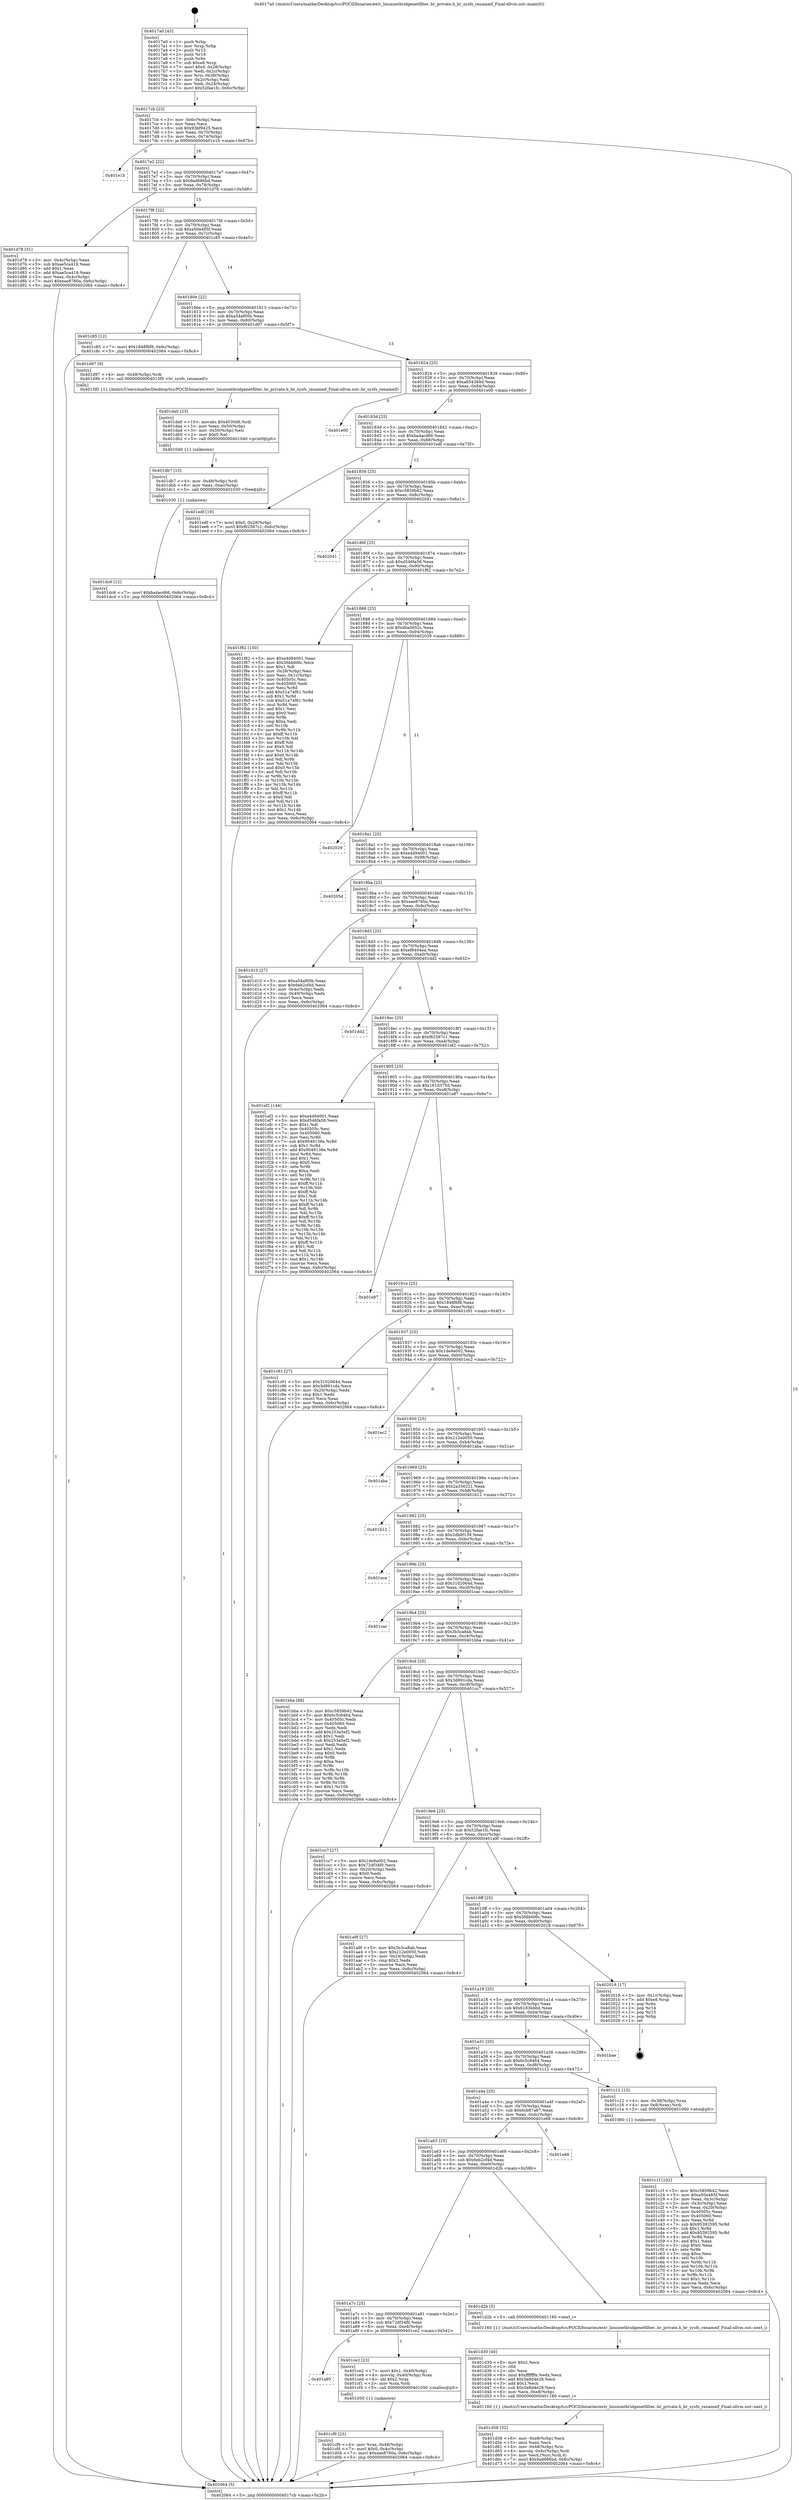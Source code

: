 digraph "0x4017a0" {
  label = "0x4017a0 (/mnt/c/Users/mathe/Desktop/tcc/POCII/binaries/extr_linuxnetbridgenetfilter..br_private.h_br_sysfs_renameif_Final-ollvm.out::main(0))"
  labelloc = "t"
  node[shape=record]

  Entry [label="",width=0.3,height=0.3,shape=circle,fillcolor=black,style=filled]
  "0x4017cb" [label="{
     0x4017cb [23]\l
     | [instrs]\l
     &nbsp;&nbsp;0x4017cb \<+3\>: mov -0x6c(%rbp),%eax\l
     &nbsp;&nbsp;0x4017ce \<+2\>: mov %eax,%ecx\l
     &nbsp;&nbsp;0x4017d0 \<+6\>: sub $0x93bf9425,%ecx\l
     &nbsp;&nbsp;0x4017d6 \<+3\>: mov %eax,-0x70(%rbp)\l
     &nbsp;&nbsp;0x4017d9 \<+3\>: mov %ecx,-0x74(%rbp)\l
     &nbsp;&nbsp;0x4017dc \<+6\>: je 0000000000401e1b \<main+0x67b\>\l
  }"]
  "0x401e1b" [label="{
     0x401e1b\l
  }", style=dashed]
  "0x4017e2" [label="{
     0x4017e2 [22]\l
     | [instrs]\l
     &nbsp;&nbsp;0x4017e2 \<+5\>: jmp 00000000004017e7 \<main+0x47\>\l
     &nbsp;&nbsp;0x4017e7 \<+3\>: mov -0x70(%rbp),%eax\l
     &nbsp;&nbsp;0x4017ea \<+5\>: sub $0x9ad686bd,%eax\l
     &nbsp;&nbsp;0x4017ef \<+3\>: mov %eax,-0x78(%rbp)\l
     &nbsp;&nbsp;0x4017f2 \<+6\>: je 0000000000401d78 \<main+0x5d8\>\l
  }"]
  Exit [label="",width=0.3,height=0.3,shape=circle,fillcolor=black,style=filled,peripheries=2]
  "0x401d78" [label="{
     0x401d78 [31]\l
     | [instrs]\l
     &nbsp;&nbsp;0x401d78 \<+3\>: mov -0x4c(%rbp),%eax\l
     &nbsp;&nbsp;0x401d7b \<+5\>: sub $0xae5ca419,%eax\l
     &nbsp;&nbsp;0x401d80 \<+3\>: add $0x1,%eax\l
     &nbsp;&nbsp;0x401d83 \<+5\>: add $0xae5ca419,%eax\l
     &nbsp;&nbsp;0x401d88 \<+3\>: mov %eax,-0x4c(%rbp)\l
     &nbsp;&nbsp;0x401d8b \<+7\>: movl $0xeae8760a,-0x6c(%rbp)\l
     &nbsp;&nbsp;0x401d92 \<+5\>: jmp 0000000000402064 \<main+0x8c4\>\l
  }"]
  "0x4017f8" [label="{
     0x4017f8 [22]\l
     | [instrs]\l
     &nbsp;&nbsp;0x4017f8 \<+5\>: jmp 00000000004017fd \<main+0x5d\>\l
     &nbsp;&nbsp;0x4017fd \<+3\>: mov -0x70(%rbp),%eax\l
     &nbsp;&nbsp;0x401800 \<+5\>: sub $0xa50a485f,%eax\l
     &nbsp;&nbsp;0x401805 \<+3\>: mov %eax,-0x7c(%rbp)\l
     &nbsp;&nbsp;0x401808 \<+6\>: je 0000000000401c85 \<main+0x4e5\>\l
  }"]
  "0x401dc6" [label="{
     0x401dc6 [12]\l
     | [instrs]\l
     &nbsp;&nbsp;0x401dc6 \<+7\>: movl $0xba4acd66,-0x6c(%rbp)\l
     &nbsp;&nbsp;0x401dcd \<+5\>: jmp 0000000000402064 \<main+0x8c4\>\l
  }"]
  "0x401c85" [label="{
     0x401c85 [12]\l
     | [instrs]\l
     &nbsp;&nbsp;0x401c85 \<+7\>: movl $0x1848f6f8,-0x6c(%rbp)\l
     &nbsp;&nbsp;0x401c8c \<+5\>: jmp 0000000000402064 \<main+0x8c4\>\l
  }"]
  "0x40180e" [label="{
     0x40180e [22]\l
     | [instrs]\l
     &nbsp;&nbsp;0x40180e \<+5\>: jmp 0000000000401813 \<main+0x73\>\l
     &nbsp;&nbsp;0x401813 \<+3\>: mov -0x70(%rbp),%eax\l
     &nbsp;&nbsp;0x401816 \<+5\>: sub $0xa54af00b,%eax\l
     &nbsp;&nbsp;0x40181b \<+3\>: mov %eax,-0x80(%rbp)\l
     &nbsp;&nbsp;0x40181e \<+6\>: je 0000000000401d97 \<main+0x5f7\>\l
  }"]
  "0x401db7" [label="{
     0x401db7 [15]\l
     | [instrs]\l
     &nbsp;&nbsp;0x401db7 \<+4\>: mov -0x48(%rbp),%rdi\l
     &nbsp;&nbsp;0x401dbb \<+6\>: mov %eax,-0xec(%rbp)\l
     &nbsp;&nbsp;0x401dc1 \<+5\>: call 0000000000401030 \<free@plt\>\l
     | [calls]\l
     &nbsp;&nbsp;0x401030 \{1\} (unknown)\l
  }"]
  "0x401d97" [label="{
     0x401d97 [9]\l
     | [instrs]\l
     &nbsp;&nbsp;0x401d97 \<+4\>: mov -0x48(%rbp),%rdi\l
     &nbsp;&nbsp;0x401d9b \<+5\>: call 00000000004015f0 \<br_sysfs_renameif\>\l
     | [calls]\l
     &nbsp;&nbsp;0x4015f0 \{1\} (/mnt/c/Users/mathe/Desktop/tcc/POCII/binaries/extr_linuxnetbridgenetfilter..br_private.h_br_sysfs_renameif_Final-ollvm.out::br_sysfs_renameif)\l
  }"]
  "0x401824" [label="{
     0x401824 [25]\l
     | [instrs]\l
     &nbsp;&nbsp;0x401824 \<+5\>: jmp 0000000000401829 \<main+0x89\>\l
     &nbsp;&nbsp;0x401829 \<+3\>: mov -0x70(%rbp),%eax\l
     &nbsp;&nbsp;0x40182c \<+5\>: sub $0xa654384d,%eax\l
     &nbsp;&nbsp;0x401831 \<+6\>: mov %eax,-0x84(%rbp)\l
     &nbsp;&nbsp;0x401837 \<+6\>: je 0000000000401e00 \<main+0x660\>\l
  }"]
  "0x401da0" [label="{
     0x401da0 [23]\l
     | [instrs]\l
     &nbsp;&nbsp;0x401da0 \<+10\>: movabs $0x4030d6,%rdi\l
     &nbsp;&nbsp;0x401daa \<+3\>: mov %eax,-0x50(%rbp)\l
     &nbsp;&nbsp;0x401dad \<+3\>: mov -0x50(%rbp),%esi\l
     &nbsp;&nbsp;0x401db0 \<+2\>: mov $0x0,%al\l
     &nbsp;&nbsp;0x401db2 \<+5\>: call 0000000000401040 \<printf@plt\>\l
     | [calls]\l
     &nbsp;&nbsp;0x401040 \{1\} (unknown)\l
  }"]
  "0x401e00" [label="{
     0x401e00\l
  }", style=dashed]
  "0x40183d" [label="{
     0x40183d [25]\l
     | [instrs]\l
     &nbsp;&nbsp;0x40183d \<+5\>: jmp 0000000000401842 \<main+0xa2\>\l
     &nbsp;&nbsp;0x401842 \<+3\>: mov -0x70(%rbp),%eax\l
     &nbsp;&nbsp;0x401845 \<+5\>: sub $0xba4acd66,%eax\l
     &nbsp;&nbsp;0x40184a \<+6\>: mov %eax,-0x88(%rbp)\l
     &nbsp;&nbsp;0x401850 \<+6\>: je 0000000000401edf \<main+0x73f\>\l
  }"]
  "0x401d58" [label="{
     0x401d58 [32]\l
     | [instrs]\l
     &nbsp;&nbsp;0x401d58 \<+6\>: mov -0xe8(%rbp),%ecx\l
     &nbsp;&nbsp;0x401d5e \<+3\>: imul %eax,%ecx\l
     &nbsp;&nbsp;0x401d61 \<+4\>: mov -0x48(%rbp),%rsi\l
     &nbsp;&nbsp;0x401d65 \<+4\>: movslq -0x4c(%rbp),%rdi\l
     &nbsp;&nbsp;0x401d69 \<+3\>: mov %ecx,(%rsi,%rdi,4)\l
     &nbsp;&nbsp;0x401d6c \<+7\>: movl $0x9ad686bd,-0x6c(%rbp)\l
     &nbsp;&nbsp;0x401d73 \<+5\>: jmp 0000000000402064 \<main+0x8c4\>\l
  }"]
  "0x401edf" [label="{
     0x401edf [19]\l
     | [instrs]\l
     &nbsp;&nbsp;0x401edf \<+7\>: movl $0x0,-0x28(%rbp)\l
     &nbsp;&nbsp;0x401ee6 \<+7\>: movl $0xf62587c1,-0x6c(%rbp)\l
     &nbsp;&nbsp;0x401eed \<+5\>: jmp 0000000000402064 \<main+0x8c4\>\l
  }"]
  "0x401856" [label="{
     0x401856 [25]\l
     | [instrs]\l
     &nbsp;&nbsp;0x401856 \<+5\>: jmp 000000000040185b \<main+0xbb\>\l
     &nbsp;&nbsp;0x40185b \<+3\>: mov -0x70(%rbp),%eax\l
     &nbsp;&nbsp;0x40185e \<+5\>: sub $0xc5859b42,%eax\l
     &nbsp;&nbsp;0x401863 \<+6\>: mov %eax,-0x8c(%rbp)\l
     &nbsp;&nbsp;0x401869 \<+6\>: je 0000000000402041 \<main+0x8a1\>\l
  }"]
  "0x401d30" [label="{
     0x401d30 [40]\l
     | [instrs]\l
     &nbsp;&nbsp;0x401d30 \<+5\>: mov $0x2,%ecx\l
     &nbsp;&nbsp;0x401d35 \<+1\>: cltd\l
     &nbsp;&nbsp;0x401d36 \<+2\>: idiv %ecx\l
     &nbsp;&nbsp;0x401d38 \<+6\>: imul $0xfffffffe,%edx,%ecx\l
     &nbsp;&nbsp;0x401d3e \<+6\>: add $0x5e8d4e28,%ecx\l
     &nbsp;&nbsp;0x401d44 \<+3\>: add $0x1,%ecx\l
     &nbsp;&nbsp;0x401d47 \<+6\>: sub $0x5e8d4e28,%ecx\l
     &nbsp;&nbsp;0x401d4d \<+6\>: mov %ecx,-0xe8(%rbp)\l
     &nbsp;&nbsp;0x401d53 \<+5\>: call 0000000000401160 \<next_i\>\l
     | [calls]\l
     &nbsp;&nbsp;0x401160 \{1\} (/mnt/c/Users/mathe/Desktop/tcc/POCII/binaries/extr_linuxnetbridgenetfilter..br_private.h_br_sysfs_renameif_Final-ollvm.out::next_i)\l
  }"]
  "0x402041" [label="{
     0x402041\l
  }", style=dashed]
  "0x40186f" [label="{
     0x40186f [25]\l
     | [instrs]\l
     &nbsp;&nbsp;0x40186f \<+5\>: jmp 0000000000401874 \<main+0xd4\>\l
     &nbsp;&nbsp;0x401874 \<+3\>: mov -0x70(%rbp),%eax\l
     &nbsp;&nbsp;0x401877 \<+5\>: sub $0xd546fa58,%eax\l
     &nbsp;&nbsp;0x40187c \<+6\>: mov %eax,-0x90(%rbp)\l
     &nbsp;&nbsp;0x401882 \<+6\>: je 0000000000401f82 \<main+0x7e2\>\l
  }"]
  "0x401cf9" [label="{
     0x401cf9 [23]\l
     | [instrs]\l
     &nbsp;&nbsp;0x401cf9 \<+4\>: mov %rax,-0x48(%rbp)\l
     &nbsp;&nbsp;0x401cfd \<+7\>: movl $0x0,-0x4c(%rbp)\l
     &nbsp;&nbsp;0x401d04 \<+7\>: movl $0xeae8760a,-0x6c(%rbp)\l
     &nbsp;&nbsp;0x401d0b \<+5\>: jmp 0000000000402064 \<main+0x8c4\>\l
  }"]
  "0x401f82" [label="{
     0x401f82 [150]\l
     | [instrs]\l
     &nbsp;&nbsp;0x401f82 \<+5\>: mov $0xe4d94001,%eax\l
     &nbsp;&nbsp;0x401f87 \<+5\>: mov $0x5fddd06c,%ecx\l
     &nbsp;&nbsp;0x401f8c \<+2\>: mov $0x1,%dl\l
     &nbsp;&nbsp;0x401f8e \<+3\>: mov -0x28(%rbp),%esi\l
     &nbsp;&nbsp;0x401f91 \<+3\>: mov %esi,-0x1c(%rbp)\l
     &nbsp;&nbsp;0x401f94 \<+7\>: mov 0x40505c,%esi\l
     &nbsp;&nbsp;0x401f9b \<+7\>: mov 0x405060,%edi\l
     &nbsp;&nbsp;0x401fa2 \<+3\>: mov %esi,%r8d\l
     &nbsp;&nbsp;0x401fa5 \<+7\>: add $0x51a74f61,%r8d\l
     &nbsp;&nbsp;0x401fac \<+4\>: sub $0x1,%r8d\l
     &nbsp;&nbsp;0x401fb0 \<+7\>: sub $0x51a74f61,%r8d\l
     &nbsp;&nbsp;0x401fb7 \<+4\>: imul %r8d,%esi\l
     &nbsp;&nbsp;0x401fbb \<+3\>: and $0x1,%esi\l
     &nbsp;&nbsp;0x401fbe \<+3\>: cmp $0x0,%esi\l
     &nbsp;&nbsp;0x401fc1 \<+4\>: sete %r9b\l
     &nbsp;&nbsp;0x401fc5 \<+3\>: cmp $0xa,%edi\l
     &nbsp;&nbsp;0x401fc8 \<+4\>: setl %r10b\l
     &nbsp;&nbsp;0x401fcc \<+3\>: mov %r9b,%r11b\l
     &nbsp;&nbsp;0x401fcf \<+4\>: xor $0xff,%r11b\l
     &nbsp;&nbsp;0x401fd3 \<+3\>: mov %r10b,%bl\l
     &nbsp;&nbsp;0x401fd6 \<+3\>: xor $0xff,%bl\l
     &nbsp;&nbsp;0x401fd9 \<+3\>: xor $0x0,%dl\l
     &nbsp;&nbsp;0x401fdc \<+3\>: mov %r11b,%r14b\l
     &nbsp;&nbsp;0x401fdf \<+4\>: and $0x0,%r14b\l
     &nbsp;&nbsp;0x401fe3 \<+3\>: and %dl,%r9b\l
     &nbsp;&nbsp;0x401fe6 \<+3\>: mov %bl,%r15b\l
     &nbsp;&nbsp;0x401fe9 \<+4\>: and $0x0,%r15b\l
     &nbsp;&nbsp;0x401fed \<+3\>: and %dl,%r10b\l
     &nbsp;&nbsp;0x401ff0 \<+3\>: or %r9b,%r14b\l
     &nbsp;&nbsp;0x401ff3 \<+3\>: or %r10b,%r15b\l
     &nbsp;&nbsp;0x401ff6 \<+3\>: xor %r15b,%r14b\l
     &nbsp;&nbsp;0x401ff9 \<+3\>: or %bl,%r11b\l
     &nbsp;&nbsp;0x401ffc \<+4\>: xor $0xff,%r11b\l
     &nbsp;&nbsp;0x402000 \<+3\>: or $0x0,%dl\l
     &nbsp;&nbsp;0x402003 \<+3\>: and %dl,%r11b\l
     &nbsp;&nbsp;0x402006 \<+3\>: or %r11b,%r14b\l
     &nbsp;&nbsp;0x402009 \<+4\>: test $0x1,%r14b\l
     &nbsp;&nbsp;0x40200d \<+3\>: cmovne %ecx,%eax\l
     &nbsp;&nbsp;0x402010 \<+3\>: mov %eax,-0x6c(%rbp)\l
     &nbsp;&nbsp;0x402013 \<+5\>: jmp 0000000000402064 \<main+0x8c4\>\l
  }"]
  "0x401888" [label="{
     0x401888 [25]\l
     | [instrs]\l
     &nbsp;&nbsp;0x401888 \<+5\>: jmp 000000000040188d \<main+0xed\>\l
     &nbsp;&nbsp;0x40188d \<+3\>: mov -0x70(%rbp),%eax\l
     &nbsp;&nbsp;0x401890 \<+5\>: sub $0xdba5652c,%eax\l
     &nbsp;&nbsp;0x401895 \<+6\>: mov %eax,-0x94(%rbp)\l
     &nbsp;&nbsp;0x40189b \<+6\>: je 0000000000402029 \<main+0x889\>\l
  }"]
  "0x401a95" [label="{
     0x401a95\l
  }", style=dashed]
  "0x402029" [label="{
     0x402029\l
  }", style=dashed]
  "0x4018a1" [label="{
     0x4018a1 [25]\l
     | [instrs]\l
     &nbsp;&nbsp;0x4018a1 \<+5\>: jmp 00000000004018a6 \<main+0x106\>\l
     &nbsp;&nbsp;0x4018a6 \<+3\>: mov -0x70(%rbp),%eax\l
     &nbsp;&nbsp;0x4018a9 \<+5\>: sub $0xe4d94001,%eax\l
     &nbsp;&nbsp;0x4018ae \<+6\>: mov %eax,-0x98(%rbp)\l
     &nbsp;&nbsp;0x4018b4 \<+6\>: je 000000000040205d \<main+0x8bd\>\l
  }"]
  "0x401ce2" [label="{
     0x401ce2 [23]\l
     | [instrs]\l
     &nbsp;&nbsp;0x401ce2 \<+7\>: movl $0x1,-0x40(%rbp)\l
     &nbsp;&nbsp;0x401ce9 \<+4\>: movslq -0x40(%rbp),%rax\l
     &nbsp;&nbsp;0x401ced \<+4\>: shl $0x2,%rax\l
     &nbsp;&nbsp;0x401cf1 \<+3\>: mov %rax,%rdi\l
     &nbsp;&nbsp;0x401cf4 \<+5\>: call 0000000000401050 \<malloc@plt\>\l
     | [calls]\l
     &nbsp;&nbsp;0x401050 \{1\} (unknown)\l
  }"]
  "0x40205d" [label="{
     0x40205d\l
  }", style=dashed]
  "0x4018ba" [label="{
     0x4018ba [25]\l
     | [instrs]\l
     &nbsp;&nbsp;0x4018ba \<+5\>: jmp 00000000004018bf \<main+0x11f\>\l
     &nbsp;&nbsp;0x4018bf \<+3\>: mov -0x70(%rbp),%eax\l
     &nbsp;&nbsp;0x4018c2 \<+5\>: sub $0xeae8760a,%eax\l
     &nbsp;&nbsp;0x4018c7 \<+6\>: mov %eax,-0x9c(%rbp)\l
     &nbsp;&nbsp;0x4018cd \<+6\>: je 0000000000401d10 \<main+0x570\>\l
  }"]
  "0x401a7c" [label="{
     0x401a7c [25]\l
     | [instrs]\l
     &nbsp;&nbsp;0x401a7c \<+5\>: jmp 0000000000401a81 \<main+0x2e1\>\l
     &nbsp;&nbsp;0x401a81 \<+3\>: mov -0x70(%rbp),%eax\l
     &nbsp;&nbsp;0x401a84 \<+5\>: sub $0x72df34f0,%eax\l
     &nbsp;&nbsp;0x401a89 \<+6\>: mov %eax,-0xe4(%rbp)\l
     &nbsp;&nbsp;0x401a8f \<+6\>: je 0000000000401ce2 \<main+0x542\>\l
  }"]
  "0x401d10" [label="{
     0x401d10 [27]\l
     | [instrs]\l
     &nbsp;&nbsp;0x401d10 \<+5\>: mov $0xa54af00b,%eax\l
     &nbsp;&nbsp;0x401d15 \<+5\>: mov $0x6eb2cf4d,%ecx\l
     &nbsp;&nbsp;0x401d1a \<+3\>: mov -0x4c(%rbp),%edx\l
     &nbsp;&nbsp;0x401d1d \<+3\>: cmp -0x40(%rbp),%edx\l
     &nbsp;&nbsp;0x401d20 \<+3\>: cmovl %ecx,%eax\l
     &nbsp;&nbsp;0x401d23 \<+3\>: mov %eax,-0x6c(%rbp)\l
     &nbsp;&nbsp;0x401d26 \<+5\>: jmp 0000000000402064 \<main+0x8c4\>\l
  }"]
  "0x4018d3" [label="{
     0x4018d3 [25]\l
     | [instrs]\l
     &nbsp;&nbsp;0x4018d3 \<+5\>: jmp 00000000004018d8 \<main+0x138\>\l
     &nbsp;&nbsp;0x4018d8 \<+3\>: mov -0x70(%rbp),%eax\l
     &nbsp;&nbsp;0x4018db \<+5\>: sub $0xef8404ea,%eax\l
     &nbsp;&nbsp;0x4018e0 \<+6\>: mov %eax,-0xa0(%rbp)\l
     &nbsp;&nbsp;0x4018e6 \<+6\>: je 0000000000401dd2 \<main+0x632\>\l
  }"]
  "0x401d2b" [label="{
     0x401d2b [5]\l
     | [instrs]\l
     &nbsp;&nbsp;0x401d2b \<+5\>: call 0000000000401160 \<next_i\>\l
     | [calls]\l
     &nbsp;&nbsp;0x401160 \{1\} (/mnt/c/Users/mathe/Desktop/tcc/POCII/binaries/extr_linuxnetbridgenetfilter..br_private.h_br_sysfs_renameif_Final-ollvm.out::next_i)\l
  }"]
  "0x401dd2" [label="{
     0x401dd2\l
  }", style=dashed]
  "0x4018ec" [label="{
     0x4018ec [25]\l
     | [instrs]\l
     &nbsp;&nbsp;0x4018ec \<+5\>: jmp 00000000004018f1 \<main+0x151\>\l
     &nbsp;&nbsp;0x4018f1 \<+3\>: mov -0x70(%rbp),%eax\l
     &nbsp;&nbsp;0x4018f4 \<+5\>: sub $0xf62587c1,%eax\l
     &nbsp;&nbsp;0x4018f9 \<+6\>: mov %eax,-0xa4(%rbp)\l
     &nbsp;&nbsp;0x4018ff \<+6\>: je 0000000000401ef2 \<main+0x752\>\l
  }"]
  "0x401a63" [label="{
     0x401a63 [25]\l
     | [instrs]\l
     &nbsp;&nbsp;0x401a63 \<+5\>: jmp 0000000000401a68 \<main+0x2c8\>\l
     &nbsp;&nbsp;0x401a68 \<+3\>: mov -0x70(%rbp),%eax\l
     &nbsp;&nbsp;0x401a6b \<+5\>: sub $0x6eb2cf4d,%eax\l
     &nbsp;&nbsp;0x401a70 \<+6\>: mov %eax,-0xe0(%rbp)\l
     &nbsp;&nbsp;0x401a76 \<+6\>: je 0000000000401d2b \<main+0x58b\>\l
  }"]
  "0x401ef2" [label="{
     0x401ef2 [144]\l
     | [instrs]\l
     &nbsp;&nbsp;0x401ef2 \<+5\>: mov $0xe4d94001,%eax\l
     &nbsp;&nbsp;0x401ef7 \<+5\>: mov $0xd546fa58,%ecx\l
     &nbsp;&nbsp;0x401efc \<+2\>: mov $0x1,%dl\l
     &nbsp;&nbsp;0x401efe \<+7\>: mov 0x40505c,%esi\l
     &nbsp;&nbsp;0x401f05 \<+7\>: mov 0x405060,%edi\l
     &nbsp;&nbsp;0x401f0c \<+3\>: mov %esi,%r8d\l
     &nbsp;&nbsp;0x401f0f \<+7\>: sub $0x9048138e,%r8d\l
     &nbsp;&nbsp;0x401f16 \<+4\>: sub $0x1,%r8d\l
     &nbsp;&nbsp;0x401f1a \<+7\>: add $0x9048138e,%r8d\l
     &nbsp;&nbsp;0x401f21 \<+4\>: imul %r8d,%esi\l
     &nbsp;&nbsp;0x401f25 \<+3\>: and $0x1,%esi\l
     &nbsp;&nbsp;0x401f28 \<+3\>: cmp $0x0,%esi\l
     &nbsp;&nbsp;0x401f2b \<+4\>: sete %r9b\l
     &nbsp;&nbsp;0x401f2f \<+3\>: cmp $0xa,%edi\l
     &nbsp;&nbsp;0x401f32 \<+4\>: setl %r10b\l
     &nbsp;&nbsp;0x401f36 \<+3\>: mov %r9b,%r11b\l
     &nbsp;&nbsp;0x401f39 \<+4\>: xor $0xff,%r11b\l
     &nbsp;&nbsp;0x401f3d \<+3\>: mov %r10b,%bl\l
     &nbsp;&nbsp;0x401f40 \<+3\>: xor $0xff,%bl\l
     &nbsp;&nbsp;0x401f43 \<+3\>: xor $0x1,%dl\l
     &nbsp;&nbsp;0x401f46 \<+3\>: mov %r11b,%r14b\l
     &nbsp;&nbsp;0x401f49 \<+4\>: and $0xff,%r14b\l
     &nbsp;&nbsp;0x401f4d \<+3\>: and %dl,%r9b\l
     &nbsp;&nbsp;0x401f50 \<+3\>: mov %bl,%r15b\l
     &nbsp;&nbsp;0x401f53 \<+4\>: and $0xff,%r15b\l
     &nbsp;&nbsp;0x401f57 \<+3\>: and %dl,%r10b\l
     &nbsp;&nbsp;0x401f5a \<+3\>: or %r9b,%r14b\l
     &nbsp;&nbsp;0x401f5d \<+3\>: or %r10b,%r15b\l
     &nbsp;&nbsp;0x401f60 \<+3\>: xor %r15b,%r14b\l
     &nbsp;&nbsp;0x401f63 \<+3\>: or %bl,%r11b\l
     &nbsp;&nbsp;0x401f66 \<+4\>: xor $0xff,%r11b\l
     &nbsp;&nbsp;0x401f6a \<+3\>: or $0x1,%dl\l
     &nbsp;&nbsp;0x401f6d \<+3\>: and %dl,%r11b\l
     &nbsp;&nbsp;0x401f70 \<+3\>: or %r11b,%r14b\l
     &nbsp;&nbsp;0x401f73 \<+4\>: test $0x1,%r14b\l
     &nbsp;&nbsp;0x401f77 \<+3\>: cmovne %ecx,%eax\l
     &nbsp;&nbsp;0x401f7a \<+3\>: mov %eax,-0x6c(%rbp)\l
     &nbsp;&nbsp;0x401f7d \<+5\>: jmp 0000000000402064 \<main+0x8c4\>\l
  }"]
  "0x401905" [label="{
     0x401905 [25]\l
     | [instrs]\l
     &nbsp;&nbsp;0x401905 \<+5\>: jmp 000000000040190a \<main+0x16a\>\l
     &nbsp;&nbsp;0x40190a \<+3\>: mov -0x70(%rbp),%eax\l
     &nbsp;&nbsp;0x40190d \<+5\>: sub $0x161d375d,%eax\l
     &nbsp;&nbsp;0x401912 \<+6\>: mov %eax,-0xa8(%rbp)\l
     &nbsp;&nbsp;0x401918 \<+6\>: je 0000000000401e87 \<main+0x6e7\>\l
  }"]
  "0x401e68" [label="{
     0x401e68\l
  }", style=dashed]
  "0x401e87" [label="{
     0x401e87\l
  }", style=dashed]
  "0x40191e" [label="{
     0x40191e [25]\l
     | [instrs]\l
     &nbsp;&nbsp;0x40191e \<+5\>: jmp 0000000000401923 \<main+0x183\>\l
     &nbsp;&nbsp;0x401923 \<+3\>: mov -0x70(%rbp),%eax\l
     &nbsp;&nbsp;0x401926 \<+5\>: sub $0x1848f6f8,%eax\l
     &nbsp;&nbsp;0x40192b \<+6\>: mov %eax,-0xac(%rbp)\l
     &nbsp;&nbsp;0x401931 \<+6\>: je 0000000000401c91 \<main+0x4f1\>\l
  }"]
  "0x401c1f" [label="{
     0x401c1f [102]\l
     | [instrs]\l
     &nbsp;&nbsp;0x401c1f \<+5\>: mov $0xc5859b42,%ecx\l
     &nbsp;&nbsp;0x401c24 \<+5\>: mov $0xa50a485f,%edx\l
     &nbsp;&nbsp;0x401c29 \<+3\>: mov %eax,-0x3c(%rbp)\l
     &nbsp;&nbsp;0x401c2c \<+3\>: mov -0x3c(%rbp),%eax\l
     &nbsp;&nbsp;0x401c2f \<+3\>: mov %eax,-0x20(%rbp)\l
     &nbsp;&nbsp;0x401c32 \<+7\>: mov 0x40505c,%eax\l
     &nbsp;&nbsp;0x401c39 \<+7\>: mov 0x405060,%esi\l
     &nbsp;&nbsp;0x401c40 \<+3\>: mov %eax,%r8d\l
     &nbsp;&nbsp;0x401c43 \<+7\>: sub $0x95392595,%r8d\l
     &nbsp;&nbsp;0x401c4a \<+4\>: sub $0x1,%r8d\l
     &nbsp;&nbsp;0x401c4e \<+7\>: add $0x95392595,%r8d\l
     &nbsp;&nbsp;0x401c55 \<+4\>: imul %r8d,%eax\l
     &nbsp;&nbsp;0x401c59 \<+3\>: and $0x1,%eax\l
     &nbsp;&nbsp;0x401c5c \<+3\>: cmp $0x0,%eax\l
     &nbsp;&nbsp;0x401c5f \<+4\>: sete %r9b\l
     &nbsp;&nbsp;0x401c63 \<+3\>: cmp $0xa,%esi\l
     &nbsp;&nbsp;0x401c66 \<+4\>: setl %r10b\l
     &nbsp;&nbsp;0x401c6a \<+3\>: mov %r9b,%r11b\l
     &nbsp;&nbsp;0x401c6d \<+3\>: and %r10b,%r11b\l
     &nbsp;&nbsp;0x401c70 \<+3\>: xor %r10b,%r9b\l
     &nbsp;&nbsp;0x401c73 \<+3\>: or %r9b,%r11b\l
     &nbsp;&nbsp;0x401c76 \<+4\>: test $0x1,%r11b\l
     &nbsp;&nbsp;0x401c7a \<+3\>: cmovne %edx,%ecx\l
     &nbsp;&nbsp;0x401c7d \<+3\>: mov %ecx,-0x6c(%rbp)\l
     &nbsp;&nbsp;0x401c80 \<+5\>: jmp 0000000000402064 \<main+0x8c4\>\l
  }"]
  "0x401c91" [label="{
     0x401c91 [27]\l
     | [instrs]\l
     &nbsp;&nbsp;0x401c91 \<+5\>: mov $0x3102064d,%eax\l
     &nbsp;&nbsp;0x401c96 \<+5\>: mov $0x3d891cda,%ecx\l
     &nbsp;&nbsp;0x401c9b \<+3\>: mov -0x20(%rbp),%edx\l
     &nbsp;&nbsp;0x401c9e \<+3\>: cmp $0x1,%edx\l
     &nbsp;&nbsp;0x401ca1 \<+3\>: cmovl %ecx,%eax\l
     &nbsp;&nbsp;0x401ca4 \<+3\>: mov %eax,-0x6c(%rbp)\l
     &nbsp;&nbsp;0x401ca7 \<+5\>: jmp 0000000000402064 \<main+0x8c4\>\l
  }"]
  "0x401937" [label="{
     0x401937 [25]\l
     | [instrs]\l
     &nbsp;&nbsp;0x401937 \<+5\>: jmp 000000000040193c \<main+0x19c\>\l
     &nbsp;&nbsp;0x40193c \<+3\>: mov -0x70(%rbp),%eax\l
     &nbsp;&nbsp;0x40193f \<+5\>: sub $0x1de9a002,%eax\l
     &nbsp;&nbsp;0x401944 \<+6\>: mov %eax,-0xb0(%rbp)\l
     &nbsp;&nbsp;0x40194a \<+6\>: je 0000000000401ec2 \<main+0x722\>\l
  }"]
  "0x401a4a" [label="{
     0x401a4a [25]\l
     | [instrs]\l
     &nbsp;&nbsp;0x401a4a \<+5\>: jmp 0000000000401a4f \<main+0x2af\>\l
     &nbsp;&nbsp;0x401a4f \<+3\>: mov -0x70(%rbp),%eax\l
     &nbsp;&nbsp;0x401a52 \<+5\>: sub $0x6cb87a67,%eax\l
     &nbsp;&nbsp;0x401a57 \<+6\>: mov %eax,-0xdc(%rbp)\l
     &nbsp;&nbsp;0x401a5d \<+6\>: je 0000000000401e68 \<main+0x6c8\>\l
  }"]
  "0x401ec2" [label="{
     0x401ec2\l
  }", style=dashed]
  "0x401950" [label="{
     0x401950 [25]\l
     | [instrs]\l
     &nbsp;&nbsp;0x401950 \<+5\>: jmp 0000000000401955 \<main+0x1b5\>\l
     &nbsp;&nbsp;0x401955 \<+3\>: mov -0x70(%rbp),%eax\l
     &nbsp;&nbsp;0x401958 \<+5\>: sub $0x212e0050,%eax\l
     &nbsp;&nbsp;0x40195d \<+6\>: mov %eax,-0xb4(%rbp)\l
     &nbsp;&nbsp;0x401963 \<+6\>: je 0000000000401aba \<main+0x31a\>\l
  }"]
  "0x401c12" [label="{
     0x401c12 [13]\l
     | [instrs]\l
     &nbsp;&nbsp;0x401c12 \<+4\>: mov -0x38(%rbp),%rax\l
     &nbsp;&nbsp;0x401c16 \<+4\>: mov 0x8(%rax),%rdi\l
     &nbsp;&nbsp;0x401c1a \<+5\>: call 0000000000401060 \<atoi@plt\>\l
     | [calls]\l
     &nbsp;&nbsp;0x401060 \{1\} (unknown)\l
  }"]
  "0x401aba" [label="{
     0x401aba\l
  }", style=dashed]
  "0x401969" [label="{
     0x401969 [25]\l
     | [instrs]\l
     &nbsp;&nbsp;0x401969 \<+5\>: jmp 000000000040196e \<main+0x1ce\>\l
     &nbsp;&nbsp;0x40196e \<+3\>: mov -0x70(%rbp),%eax\l
     &nbsp;&nbsp;0x401971 \<+5\>: sub $0x2a356221,%eax\l
     &nbsp;&nbsp;0x401976 \<+6\>: mov %eax,-0xb8(%rbp)\l
     &nbsp;&nbsp;0x40197c \<+6\>: je 0000000000401b12 \<main+0x372\>\l
  }"]
  "0x401a31" [label="{
     0x401a31 [25]\l
     | [instrs]\l
     &nbsp;&nbsp;0x401a31 \<+5\>: jmp 0000000000401a36 \<main+0x296\>\l
     &nbsp;&nbsp;0x401a36 \<+3\>: mov -0x70(%rbp),%eax\l
     &nbsp;&nbsp;0x401a39 \<+5\>: sub $0x6c5c8464,%eax\l
     &nbsp;&nbsp;0x401a3e \<+6\>: mov %eax,-0xd8(%rbp)\l
     &nbsp;&nbsp;0x401a44 \<+6\>: je 0000000000401c12 \<main+0x472\>\l
  }"]
  "0x401b12" [label="{
     0x401b12\l
  }", style=dashed]
  "0x401982" [label="{
     0x401982 [25]\l
     | [instrs]\l
     &nbsp;&nbsp;0x401982 \<+5\>: jmp 0000000000401987 \<main+0x1e7\>\l
     &nbsp;&nbsp;0x401987 \<+3\>: mov -0x70(%rbp),%eax\l
     &nbsp;&nbsp;0x40198a \<+5\>: sub $0x2db8f139,%eax\l
     &nbsp;&nbsp;0x40198f \<+6\>: mov %eax,-0xbc(%rbp)\l
     &nbsp;&nbsp;0x401995 \<+6\>: je 0000000000401ece \<main+0x72e\>\l
  }"]
  "0x401bae" [label="{
     0x401bae\l
  }", style=dashed]
  "0x401ece" [label="{
     0x401ece\l
  }", style=dashed]
  "0x40199b" [label="{
     0x40199b [25]\l
     | [instrs]\l
     &nbsp;&nbsp;0x40199b \<+5\>: jmp 00000000004019a0 \<main+0x200\>\l
     &nbsp;&nbsp;0x4019a0 \<+3\>: mov -0x70(%rbp),%eax\l
     &nbsp;&nbsp;0x4019a3 \<+5\>: sub $0x3102064d,%eax\l
     &nbsp;&nbsp;0x4019a8 \<+6\>: mov %eax,-0xc0(%rbp)\l
     &nbsp;&nbsp;0x4019ae \<+6\>: je 0000000000401cac \<main+0x50c\>\l
  }"]
  "0x401a18" [label="{
     0x401a18 [25]\l
     | [instrs]\l
     &nbsp;&nbsp;0x401a18 \<+5\>: jmp 0000000000401a1d \<main+0x27d\>\l
     &nbsp;&nbsp;0x401a1d \<+3\>: mov -0x70(%rbp),%eax\l
     &nbsp;&nbsp;0x401a20 \<+5\>: sub $0x6183bbbd,%eax\l
     &nbsp;&nbsp;0x401a25 \<+6\>: mov %eax,-0xd4(%rbp)\l
     &nbsp;&nbsp;0x401a2b \<+6\>: je 0000000000401bae \<main+0x40e\>\l
  }"]
  "0x401cac" [label="{
     0x401cac\l
  }", style=dashed]
  "0x4019b4" [label="{
     0x4019b4 [25]\l
     | [instrs]\l
     &nbsp;&nbsp;0x4019b4 \<+5\>: jmp 00000000004019b9 \<main+0x219\>\l
     &nbsp;&nbsp;0x4019b9 \<+3\>: mov -0x70(%rbp),%eax\l
     &nbsp;&nbsp;0x4019bc \<+5\>: sub $0x3b3ca8ab,%eax\l
     &nbsp;&nbsp;0x4019c1 \<+6\>: mov %eax,-0xc4(%rbp)\l
     &nbsp;&nbsp;0x4019c7 \<+6\>: je 0000000000401bba \<main+0x41a\>\l
  }"]
  "0x402018" [label="{
     0x402018 [17]\l
     | [instrs]\l
     &nbsp;&nbsp;0x402018 \<+3\>: mov -0x1c(%rbp),%eax\l
     &nbsp;&nbsp;0x40201b \<+7\>: add $0xe8,%rsp\l
     &nbsp;&nbsp;0x402022 \<+1\>: pop %rbx\l
     &nbsp;&nbsp;0x402023 \<+2\>: pop %r14\l
     &nbsp;&nbsp;0x402025 \<+2\>: pop %r15\l
     &nbsp;&nbsp;0x402027 \<+1\>: pop %rbp\l
     &nbsp;&nbsp;0x402028 \<+1\>: ret\l
  }"]
  "0x401bba" [label="{
     0x401bba [88]\l
     | [instrs]\l
     &nbsp;&nbsp;0x401bba \<+5\>: mov $0xc5859b42,%eax\l
     &nbsp;&nbsp;0x401bbf \<+5\>: mov $0x6c5c8464,%ecx\l
     &nbsp;&nbsp;0x401bc4 \<+7\>: mov 0x40505c,%edx\l
     &nbsp;&nbsp;0x401bcb \<+7\>: mov 0x405060,%esi\l
     &nbsp;&nbsp;0x401bd2 \<+2\>: mov %edx,%edi\l
     &nbsp;&nbsp;0x401bd4 \<+6\>: add $0x253e5ef2,%edi\l
     &nbsp;&nbsp;0x401bda \<+3\>: sub $0x1,%edi\l
     &nbsp;&nbsp;0x401bdd \<+6\>: sub $0x253e5ef2,%edi\l
     &nbsp;&nbsp;0x401be3 \<+3\>: imul %edi,%edx\l
     &nbsp;&nbsp;0x401be6 \<+3\>: and $0x1,%edx\l
     &nbsp;&nbsp;0x401be9 \<+3\>: cmp $0x0,%edx\l
     &nbsp;&nbsp;0x401bec \<+4\>: sete %r8b\l
     &nbsp;&nbsp;0x401bf0 \<+3\>: cmp $0xa,%esi\l
     &nbsp;&nbsp;0x401bf3 \<+4\>: setl %r9b\l
     &nbsp;&nbsp;0x401bf7 \<+3\>: mov %r8b,%r10b\l
     &nbsp;&nbsp;0x401bfa \<+3\>: and %r9b,%r10b\l
     &nbsp;&nbsp;0x401bfd \<+3\>: xor %r9b,%r8b\l
     &nbsp;&nbsp;0x401c00 \<+3\>: or %r8b,%r10b\l
     &nbsp;&nbsp;0x401c03 \<+4\>: test $0x1,%r10b\l
     &nbsp;&nbsp;0x401c07 \<+3\>: cmovne %ecx,%eax\l
     &nbsp;&nbsp;0x401c0a \<+3\>: mov %eax,-0x6c(%rbp)\l
     &nbsp;&nbsp;0x401c0d \<+5\>: jmp 0000000000402064 \<main+0x8c4\>\l
  }"]
  "0x4019cd" [label="{
     0x4019cd [25]\l
     | [instrs]\l
     &nbsp;&nbsp;0x4019cd \<+5\>: jmp 00000000004019d2 \<main+0x232\>\l
     &nbsp;&nbsp;0x4019d2 \<+3\>: mov -0x70(%rbp),%eax\l
     &nbsp;&nbsp;0x4019d5 \<+5\>: sub $0x3d891cda,%eax\l
     &nbsp;&nbsp;0x4019da \<+6\>: mov %eax,-0xc8(%rbp)\l
     &nbsp;&nbsp;0x4019e0 \<+6\>: je 0000000000401cc7 \<main+0x527\>\l
  }"]
  "0x4017a0" [label="{
     0x4017a0 [43]\l
     | [instrs]\l
     &nbsp;&nbsp;0x4017a0 \<+1\>: push %rbp\l
     &nbsp;&nbsp;0x4017a1 \<+3\>: mov %rsp,%rbp\l
     &nbsp;&nbsp;0x4017a4 \<+2\>: push %r15\l
     &nbsp;&nbsp;0x4017a6 \<+2\>: push %r14\l
     &nbsp;&nbsp;0x4017a8 \<+1\>: push %rbx\l
     &nbsp;&nbsp;0x4017a9 \<+7\>: sub $0xe8,%rsp\l
     &nbsp;&nbsp;0x4017b0 \<+7\>: movl $0x0,-0x28(%rbp)\l
     &nbsp;&nbsp;0x4017b7 \<+3\>: mov %edi,-0x2c(%rbp)\l
     &nbsp;&nbsp;0x4017ba \<+4\>: mov %rsi,-0x38(%rbp)\l
     &nbsp;&nbsp;0x4017be \<+3\>: mov -0x2c(%rbp),%edi\l
     &nbsp;&nbsp;0x4017c1 \<+3\>: mov %edi,-0x24(%rbp)\l
     &nbsp;&nbsp;0x4017c4 \<+7\>: movl $0x52fae1fc,-0x6c(%rbp)\l
  }"]
  "0x401cc7" [label="{
     0x401cc7 [27]\l
     | [instrs]\l
     &nbsp;&nbsp;0x401cc7 \<+5\>: mov $0x1de9a002,%eax\l
     &nbsp;&nbsp;0x401ccc \<+5\>: mov $0x72df34f0,%ecx\l
     &nbsp;&nbsp;0x401cd1 \<+3\>: mov -0x20(%rbp),%edx\l
     &nbsp;&nbsp;0x401cd4 \<+3\>: cmp $0x0,%edx\l
     &nbsp;&nbsp;0x401cd7 \<+3\>: cmove %ecx,%eax\l
     &nbsp;&nbsp;0x401cda \<+3\>: mov %eax,-0x6c(%rbp)\l
     &nbsp;&nbsp;0x401cdd \<+5\>: jmp 0000000000402064 \<main+0x8c4\>\l
  }"]
  "0x4019e6" [label="{
     0x4019e6 [25]\l
     | [instrs]\l
     &nbsp;&nbsp;0x4019e6 \<+5\>: jmp 00000000004019eb \<main+0x24b\>\l
     &nbsp;&nbsp;0x4019eb \<+3\>: mov -0x70(%rbp),%eax\l
     &nbsp;&nbsp;0x4019ee \<+5\>: sub $0x52fae1fc,%eax\l
     &nbsp;&nbsp;0x4019f3 \<+6\>: mov %eax,-0xcc(%rbp)\l
     &nbsp;&nbsp;0x4019f9 \<+6\>: je 0000000000401a9f \<main+0x2ff\>\l
  }"]
  "0x402064" [label="{
     0x402064 [5]\l
     | [instrs]\l
     &nbsp;&nbsp;0x402064 \<+5\>: jmp 00000000004017cb \<main+0x2b\>\l
  }"]
  "0x401a9f" [label="{
     0x401a9f [27]\l
     | [instrs]\l
     &nbsp;&nbsp;0x401a9f \<+5\>: mov $0x3b3ca8ab,%eax\l
     &nbsp;&nbsp;0x401aa4 \<+5\>: mov $0x212e0050,%ecx\l
     &nbsp;&nbsp;0x401aa9 \<+3\>: mov -0x24(%rbp),%edx\l
     &nbsp;&nbsp;0x401aac \<+3\>: cmp $0x2,%edx\l
     &nbsp;&nbsp;0x401aaf \<+3\>: cmovne %ecx,%eax\l
     &nbsp;&nbsp;0x401ab2 \<+3\>: mov %eax,-0x6c(%rbp)\l
     &nbsp;&nbsp;0x401ab5 \<+5\>: jmp 0000000000402064 \<main+0x8c4\>\l
  }"]
  "0x4019ff" [label="{
     0x4019ff [25]\l
     | [instrs]\l
     &nbsp;&nbsp;0x4019ff \<+5\>: jmp 0000000000401a04 \<main+0x264\>\l
     &nbsp;&nbsp;0x401a04 \<+3\>: mov -0x70(%rbp),%eax\l
     &nbsp;&nbsp;0x401a07 \<+5\>: sub $0x5fddd06c,%eax\l
     &nbsp;&nbsp;0x401a0c \<+6\>: mov %eax,-0xd0(%rbp)\l
     &nbsp;&nbsp;0x401a12 \<+6\>: je 0000000000402018 \<main+0x878\>\l
  }"]
  Entry -> "0x4017a0" [label=" 1"]
  "0x4017cb" -> "0x401e1b" [label=" 0"]
  "0x4017cb" -> "0x4017e2" [label=" 16"]
  "0x402018" -> Exit [label=" 1"]
  "0x4017e2" -> "0x401d78" [label=" 1"]
  "0x4017e2" -> "0x4017f8" [label=" 15"]
  "0x401f82" -> "0x402064" [label=" 1"]
  "0x4017f8" -> "0x401c85" [label=" 1"]
  "0x4017f8" -> "0x40180e" [label=" 14"]
  "0x401ef2" -> "0x402064" [label=" 1"]
  "0x40180e" -> "0x401d97" [label=" 1"]
  "0x40180e" -> "0x401824" [label=" 13"]
  "0x401edf" -> "0x402064" [label=" 1"]
  "0x401824" -> "0x401e00" [label=" 0"]
  "0x401824" -> "0x40183d" [label=" 13"]
  "0x401dc6" -> "0x402064" [label=" 1"]
  "0x40183d" -> "0x401edf" [label=" 1"]
  "0x40183d" -> "0x401856" [label=" 12"]
  "0x401db7" -> "0x401dc6" [label=" 1"]
  "0x401856" -> "0x402041" [label=" 0"]
  "0x401856" -> "0x40186f" [label=" 12"]
  "0x401da0" -> "0x401db7" [label=" 1"]
  "0x40186f" -> "0x401f82" [label=" 1"]
  "0x40186f" -> "0x401888" [label=" 11"]
  "0x401d97" -> "0x401da0" [label=" 1"]
  "0x401888" -> "0x402029" [label=" 0"]
  "0x401888" -> "0x4018a1" [label=" 11"]
  "0x401d78" -> "0x402064" [label=" 1"]
  "0x4018a1" -> "0x40205d" [label=" 0"]
  "0x4018a1" -> "0x4018ba" [label=" 11"]
  "0x401d58" -> "0x402064" [label=" 1"]
  "0x4018ba" -> "0x401d10" [label=" 2"]
  "0x4018ba" -> "0x4018d3" [label=" 9"]
  "0x401d2b" -> "0x401d30" [label=" 1"]
  "0x4018d3" -> "0x401dd2" [label=" 0"]
  "0x4018d3" -> "0x4018ec" [label=" 9"]
  "0x401d10" -> "0x402064" [label=" 2"]
  "0x4018ec" -> "0x401ef2" [label=" 1"]
  "0x4018ec" -> "0x401905" [label=" 8"]
  "0x401ce2" -> "0x401cf9" [label=" 1"]
  "0x401905" -> "0x401e87" [label=" 0"]
  "0x401905" -> "0x40191e" [label=" 8"]
  "0x401a7c" -> "0x401a95" [label=" 0"]
  "0x40191e" -> "0x401c91" [label=" 1"]
  "0x40191e" -> "0x401937" [label=" 7"]
  "0x401d30" -> "0x401d58" [label=" 1"]
  "0x401937" -> "0x401ec2" [label=" 0"]
  "0x401937" -> "0x401950" [label=" 7"]
  "0x401a63" -> "0x401a7c" [label=" 1"]
  "0x401950" -> "0x401aba" [label=" 0"]
  "0x401950" -> "0x401969" [label=" 7"]
  "0x401a63" -> "0x401d2b" [label=" 1"]
  "0x401969" -> "0x401b12" [label=" 0"]
  "0x401969" -> "0x401982" [label=" 7"]
  "0x401a4a" -> "0x401a63" [label=" 2"]
  "0x401982" -> "0x401ece" [label=" 0"]
  "0x401982" -> "0x40199b" [label=" 7"]
  "0x401a4a" -> "0x401e68" [label=" 0"]
  "0x40199b" -> "0x401cac" [label=" 0"]
  "0x40199b" -> "0x4019b4" [label=" 7"]
  "0x401cc7" -> "0x402064" [label=" 1"]
  "0x4019b4" -> "0x401bba" [label=" 1"]
  "0x4019b4" -> "0x4019cd" [label=" 6"]
  "0x401c91" -> "0x402064" [label=" 1"]
  "0x4019cd" -> "0x401cc7" [label=" 1"]
  "0x4019cd" -> "0x4019e6" [label=" 5"]
  "0x401c1f" -> "0x402064" [label=" 1"]
  "0x4019e6" -> "0x401a9f" [label=" 1"]
  "0x4019e6" -> "0x4019ff" [label=" 4"]
  "0x401a9f" -> "0x402064" [label=" 1"]
  "0x4017a0" -> "0x4017cb" [label=" 1"]
  "0x402064" -> "0x4017cb" [label=" 15"]
  "0x401bba" -> "0x402064" [label=" 1"]
  "0x401c85" -> "0x402064" [label=" 1"]
  "0x4019ff" -> "0x402018" [label=" 1"]
  "0x4019ff" -> "0x401a18" [label=" 3"]
  "0x401a7c" -> "0x401ce2" [label=" 1"]
  "0x401a18" -> "0x401bae" [label=" 0"]
  "0x401a18" -> "0x401a31" [label=" 3"]
  "0x401cf9" -> "0x402064" [label=" 1"]
  "0x401a31" -> "0x401c12" [label=" 1"]
  "0x401a31" -> "0x401a4a" [label=" 2"]
  "0x401c12" -> "0x401c1f" [label=" 1"]
}
